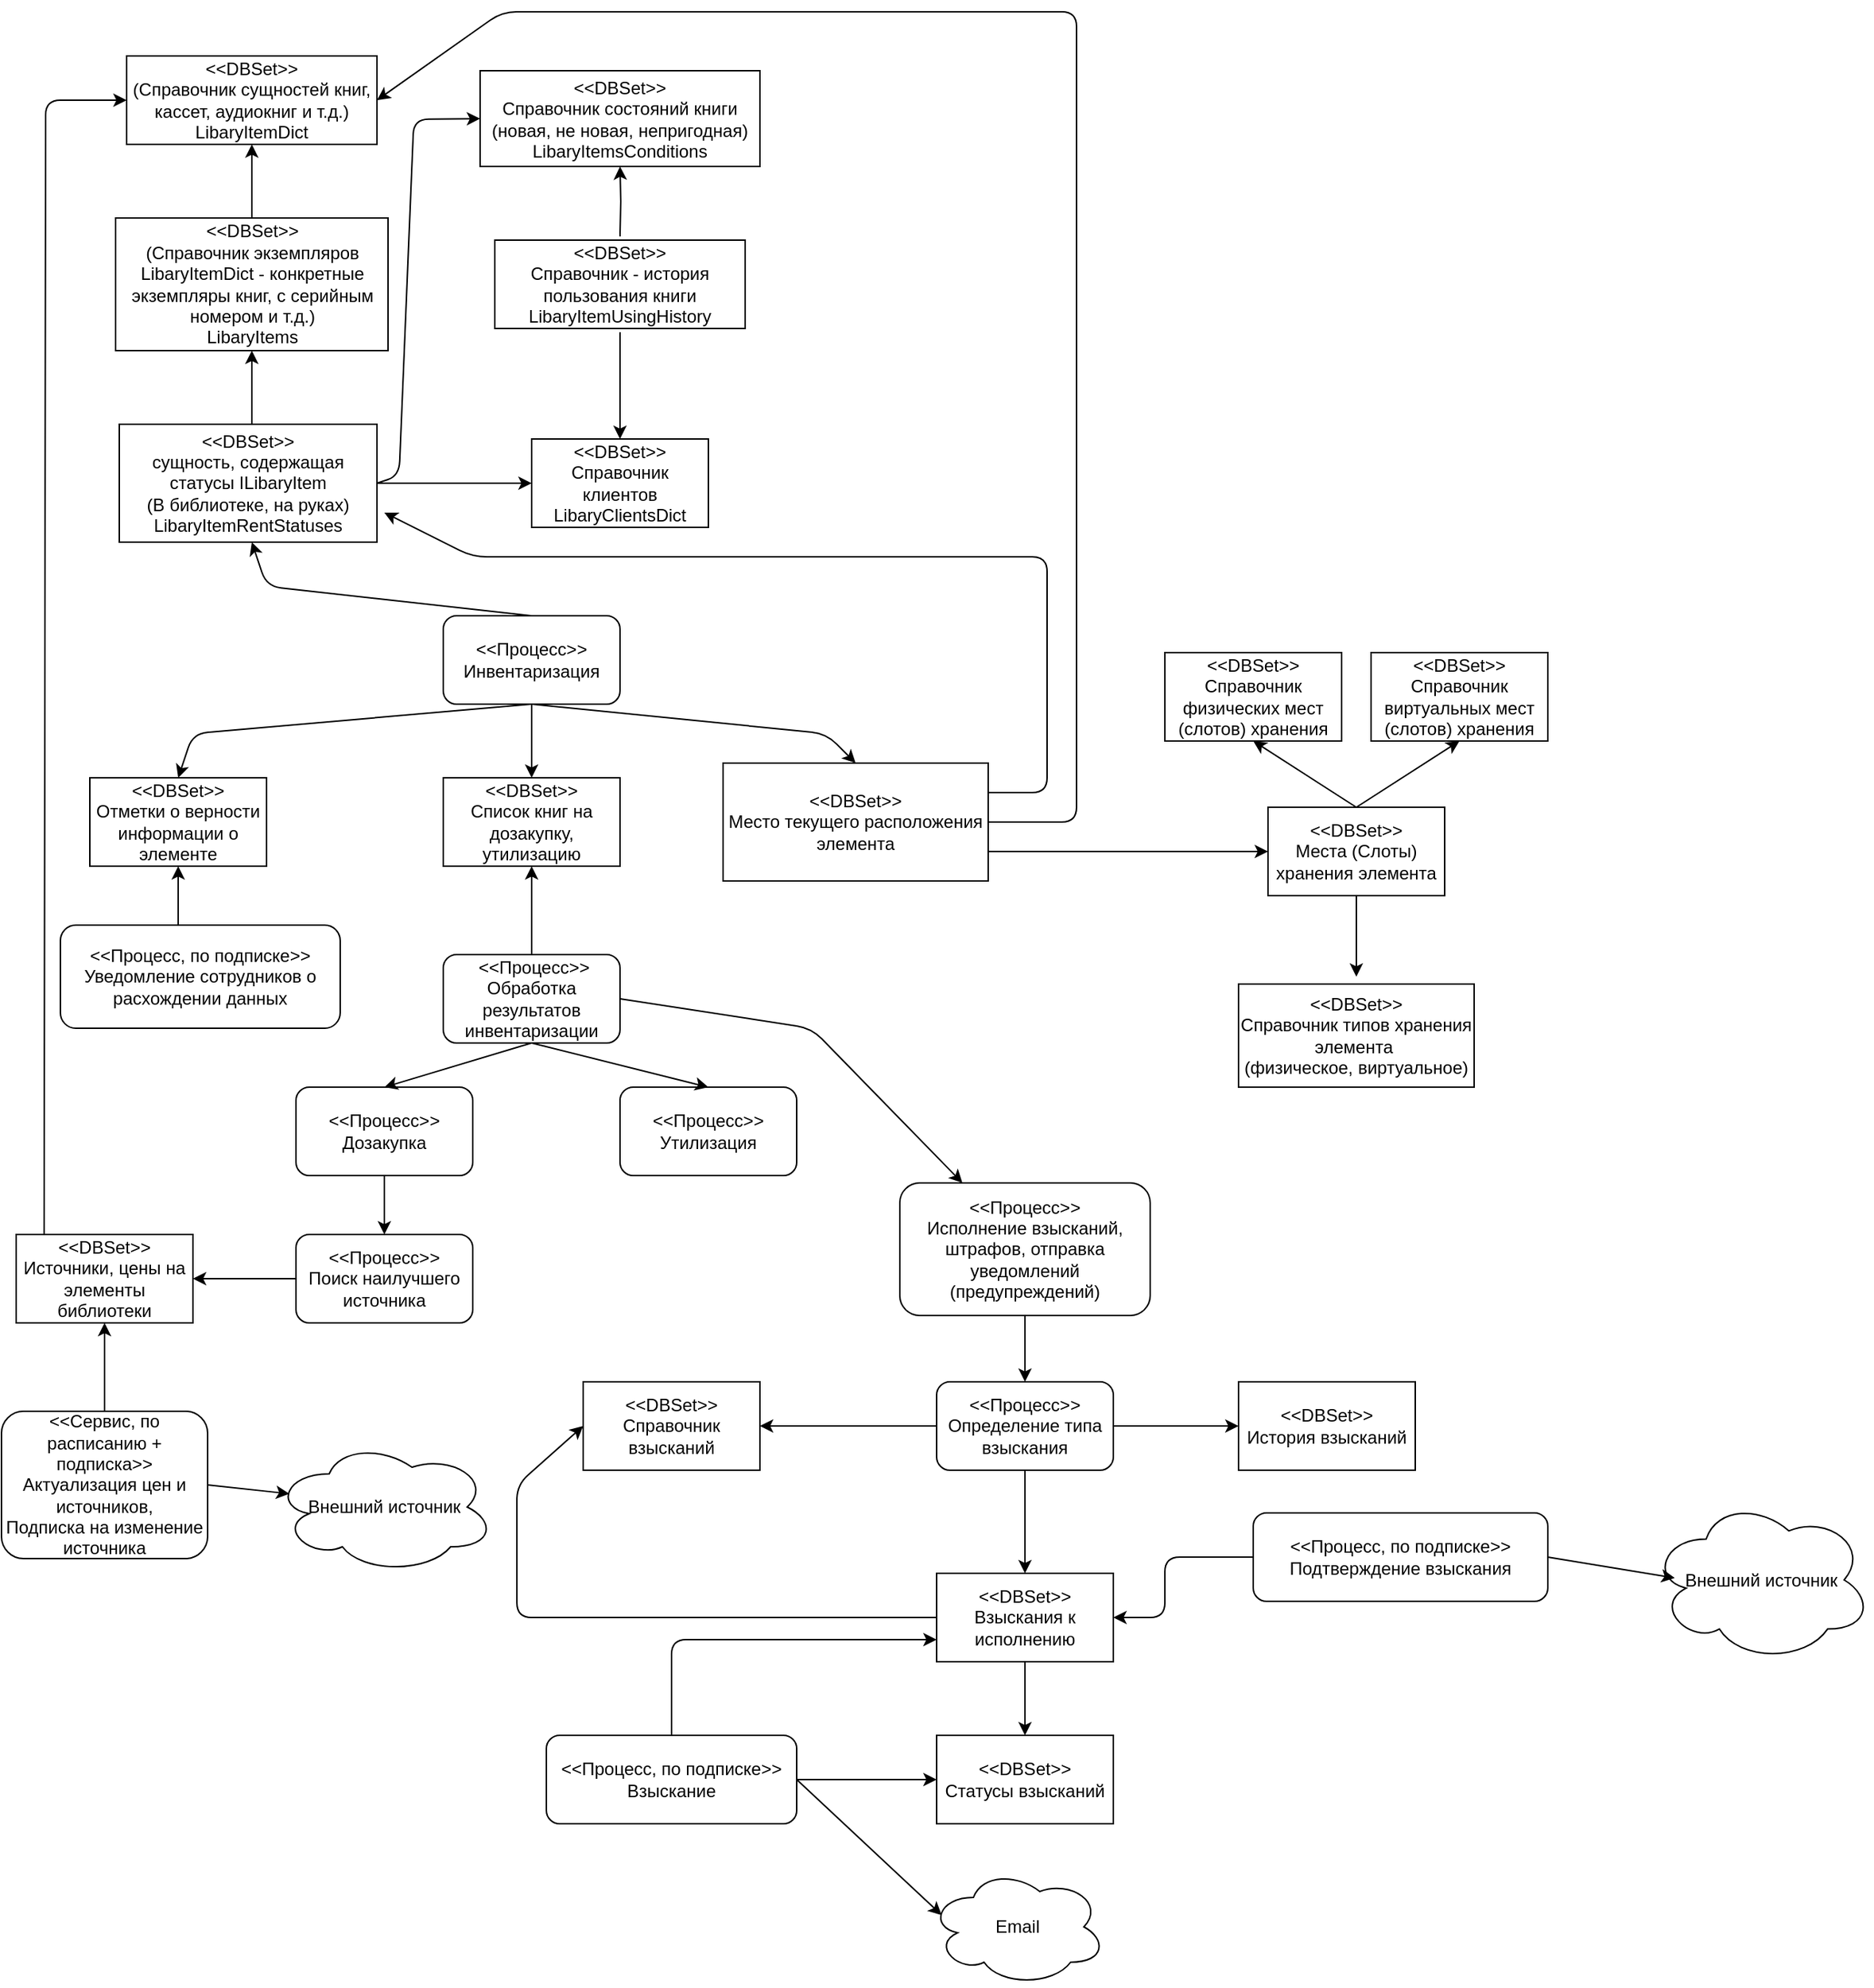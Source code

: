 <mxfile version="14.0.4" type="github">
  <diagram id="gK14NHplJyLcYUVit-RU" name="Page-1">
    <mxGraphModel dx="1422" dy="762" grid="1" gridSize="10" guides="1" tooltips="1" connect="1" arrows="1" fold="1" page="1" pageScale="1" pageWidth="827" pageHeight="1169" math="0" shadow="0">
      <root>
        <mxCell id="0" />
        <mxCell id="1" parent="0" />
        <mxCell id="wRO5aNu6ZZUKkR4L5Q84-1" value="&amp;lt;&amp;lt;Процесс&amp;gt;&amp;gt;&lt;br&gt;Инвентаризация" style="rounded=1;whiteSpace=wrap;html=1;" vertex="1" parent="1">
          <mxGeometry x="310" y="560" width="120" height="60" as="geometry" />
        </mxCell>
        <mxCell id="wRO5aNu6ZZUKkR4L5Q84-17" style="edgeStyle=orthogonalEdgeStyle;rounded=0;orthogonalLoop=1;jettySize=auto;html=1;" edge="1" parent="1">
          <mxGeometry relative="1" as="geometry">
            <mxPoint x="265" y="470" as="sourcePoint" />
            <mxPoint x="370" y="470" as="targetPoint" />
          </mxGeometry>
        </mxCell>
        <mxCell id="wRO5aNu6ZZUKkR4L5Q84-3" value="" style="endArrow=classic;html=1;exitX=0.5;exitY=0;exitDx=0;exitDy=0;entryX=0.5;entryY=1;entryDx=0;entryDy=0;" edge="1" parent="1" source="wRO5aNu6ZZUKkR4L5Q84-1">
          <mxGeometry width="50" height="50" relative="1" as="geometry">
            <mxPoint x="390" y="280" as="sourcePoint" />
            <mxPoint x="180" y="510" as="targetPoint" />
            <Array as="points">
              <mxPoint x="190" y="540" />
            </Array>
          </mxGeometry>
        </mxCell>
        <mxCell id="wRO5aNu6ZZUKkR4L5Q84-7" value="" style="endArrow=classic;html=1;entryX=0.5;entryY=1;entryDx=0;entryDy=0;exitX=0.5;exitY=0;exitDx=0;exitDy=0;" edge="1" parent="1" target="wRO5aNu6ZZUKkR4L5Q84-57">
          <mxGeometry width="50" height="50" relative="1" as="geometry">
            <mxPoint x="180" y="290" as="sourcePoint" />
            <mxPoint x="180" y="250" as="targetPoint" />
          </mxGeometry>
        </mxCell>
        <mxCell id="wRO5aNu6ZZUKkR4L5Q84-8" value="" style="endArrow=classic;html=1;exitX=0.5;exitY=0;exitDx=0;exitDy=0;entryX=0.5;entryY=1;entryDx=0;entryDy=0;" edge="1" parent="1">
          <mxGeometry width="50" height="50" relative="1" as="geometry">
            <mxPoint x="180" y="430" as="sourcePoint" />
            <mxPoint x="180" y="380" as="targetPoint" />
          </mxGeometry>
        </mxCell>
        <mxCell id="wRO5aNu6ZZUKkR4L5Q84-16" style="edgeStyle=orthogonalEdgeStyle;rounded=0;orthogonalLoop=1;jettySize=auto;html=1;entryX=0.5;entryY=1;entryDx=0;entryDy=0;" edge="1" parent="1" target="wRO5aNu6ZZUKkR4L5Q84-58">
          <mxGeometry relative="1" as="geometry">
            <mxPoint x="430" y="302.5" as="sourcePoint" />
            <mxPoint x="430" y="255" as="targetPoint" />
          </mxGeometry>
        </mxCell>
        <mxCell id="wRO5aNu6ZZUKkR4L5Q84-11" value="" style="endArrow=classic;html=1;entryX=0;entryY=0.5;entryDx=0;entryDy=0;exitX=1;exitY=0.5;exitDx=0;exitDy=0;" edge="1" parent="1" target="wRO5aNu6ZZUKkR4L5Q84-58">
          <mxGeometry width="50" height="50" relative="1" as="geometry">
            <mxPoint x="265" y="470" as="sourcePoint" />
            <mxPoint x="345" y="225" as="targetPoint" />
            <Array as="points">
              <mxPoint x="280" y="465" />
              <mxPoint x="290" y="223" />
            </Array>
          </mxGeometry>
        </mxCell>
        <mxCell id="wRO5aNu6ZZUKkR4L5Q84-12" value="" style="endArrow=classic;html=1;entryX=0.5;entryY=0;entryDx=0;entryDy=0;exitX=0.5;exitY=1;exitDx=0;exitDy=0;" edge="1" parent="1">
          <mxGeometry width="50" height="50" relative="1" as="geometry">
            <mxPoint x="430" y="367.5" as="sourcePoint" />
            <mxPoint x="430" y="440" as="targetPoint" />
          </mxGeometry>
        </mxCell>
        <mxCell id="wRO5aNu6ZZUKkR4L5Q84-20" value="" style="endArrow=classic;html=1;entryX=0.25;entryY=0;entryDx=0;entryDy=0;exitX=0.5;exitY=1;exitDx=0;exitDy=0;" edge="1" parent="1" source="wRO5aNu6ZZUKkR4L5Q84-1">
          <mxGeometry width="50" height="50" relative="1" as="geometry">
            <mxPoint x="390" y="360" as="sourcePoint" />
            <mxPoint x="590" y="660" as="targetPoint" />
            <Array as="points">
              <mxPoint x="570" y="640" />
            </Array>
          </mxGeometry>
        </mxCell>
        <mxCell id="wRO5aNu6ZZUKkR4L5Q84-24" value="" style="endArrow=classic;html=1;entryX=0.5;entryY=0;entryDx=0;entryDy=0;exitX=0.5;exitY=1;exitDx=0;exitDy=0;" edge="1" parent="1" source="wRO5aNu6ZZUKkR4L5Q84-1">
          <mxGeometry width="50" height="50" relative="1" as="geometry">
            <mxPoint x="390" y="520" as="sourcePoint" />
            <mxPoint x="130" y="670" as="targetPoint" />
            <Array as="points">
              <mxPoint x="140" y="640" />
            </Array>
          </mxGeometry>
        </mxCell>
        <mxCell id="wRO5aNu6ZZUKkR4L5Q84-25" value="" style="endArrow=classic;html=1;entryX=0.5;entryY=0;entryDx=0;entryDy=0;" edge="1" parent="1">
          <mxGeometry width="50" height="50" relative="1" as="geometry">
            <mxPoint x="370" y="620" as="sourcePoint" />
            <mxPoint x="370" y="670" as="targetPoint" />
          </mxGeometry>
        </mxCell>
        <mxCell id="wRO5aNu6ZZUKkR4L5Q84-27" value="" style="endArrow=classic;html=1;entryX=1;entryY=0.5;entryDx=0;entryDy=0;exitX=1;exitY=0.5;exitDx=0;exitDy=0;" edge="1" parent="1" source="wRO5aNu6ZZUKkR4L5Q84-66" target="wRO5aNu6ZZUKkR4L5Q84-57">
          <mxGeometry width="50" height="50" relative="1" as="geometry">
            <mxPoint x="710" y="700" as="sourcePoint" />
            <mxPoint x="265" y="208.98" as="targetPoint" />
            <Array as="points">
              <mxPoint x="740" y="700" />
              <mxPoint x="740" y="150" />
              <mxPoint x="350" y="150" />
            </Array>
          </mxGeometry>
        </mxCell>
        <mxCell id="wRO5aNu6ZZUKkR4L5Q84-34" value="" style="endArrow=classic;html=1;entryX=0.5;entryY=1;entryDx=0;entryDy=0;exitX=0.5;exitY=0;exitDx=0;exitDy=0;" edge="1" parent="1">
          <mxGeometry width="50" height="50" relative="1" as="geometry">
            <mxPoint x="930" y="690" as="sourcePoint" />
            <mxPoint x="860" y="645" as="targetPoint" />
          </mxGeometry>
        </mxCell>
        <mxCell id="wRO5aNu6ZZUKkR4L5Q84-35" value="" style="endArrow=classic;html=1;entryX=0.5;entryY=1;entryDx=0;entryDy=0;exitX=0.5;exitY=0;exitDx=0;exitDy=0;" edge="1" parent="1">
          <mxGeometry width="50" height="50" relative="1" as="geometry">
            <mxPoint x="930" y="690" as="sourcePoint" />
            <mxPoint x="1000" y="645" as="targetPoint" />
          </mxGeometry>
        </mxCell>
        <mxCell id="wRO5aNu6ZZUKkR4L5Q84-36" value="" style="endArrow=classic;html=1;entryX=0;entryY=0.5;entryDx=0;entryDy=0;exitX=1;exitY=0.75;exitDx=0;exitDy=0;" edge="1" parent="1" source="wRO5aNu6ZZUKkR4L5Q84-66">
          <mxGeometry width="50" height="50" relative="1" as="geometry">
            <mxPoint x="710" y="720" as="sourcePoint" />
            <mxPoint x="870" y="720" as="targetPoint" />
            <Array as="points">
              <mxPoint x="760" y="720" />
            </Array>
          </mxGeometry>
        </mxCell>
        <mxCell id="wRO5aNu6ZZUKkR4L5Q84-39" value="" style="endArrow=classic;html=1;exitX=1;exitY=0.25;exitDx=0;exitDy=0;" edge="1" parent="1" source="wRO5aNu6ZZUKkR4L5Q84-66">
          <mxGeometry width="50" height="50" relative="1" as="geometry">
            <mxPoint x="710" y="680" as="sourcePoint" />
            <mxPoint x="270" y="490" as="targetPoint" />
            <Array as="points">
              <mxPoint x="720" y="680" />
              <mxPoint x="720" y="520" />
              <mxPoint x="530" y="520" />
              <mxPoint x="330" y="520" />
            </Array>
          </mxGeometry>
        </mxCell>
        <mxCell id="wRO5aNu6ZZUKkR4L5Q84-40" value="" style="endArrow=classic;html=1;entryX=0.5;entryY=0;entryDx=0;entryDy=0;exitX=0.5;exitY=1;exitDx=0;exitDy=0;" edge="1" parent="1">
          <mxGeometry width="50" height="50" relative="1" as="geometry">
            <mxPoint x="930" y="750" as="sourcePoint" />
            <mxPoint x="930" y="805" as="targetPoint" />
          </mxGeometry>
        </mxCell>
        <mxCell id="wRO5aNu6ZZUKkR4L5Q84-42" style="edgeStyle=orthogonalEdgeStyle;rounded=0;orthogonalLoop=1;jettySize=auto;html=1;entryX=0.5;entryY=1;entryDx=0;entryDy=0;" edge="1" parent="1" source="wRO5aNu6ZZUKkR4L5Q84-41">
          <mxGeometry relative="1" as="geometry">
            <mxPoint x="370" y="730" as="targetPoint" />
          </mxGeometry>
        </mxCell>
        <mxCell id="wRO5aNu6ZZUKkR4L5Q84-41" value="&amp;nbsp;&amp;lt;&amp;lt;Процесс&amp;gt;&amp;gt;&lt;br&gt;Обработка результатов инвентаризации" style="rounded=1;whiteSpace=wrap;html=1;" vertex="1" parent="1">
          <mxGeometry x="310" y="790" width="120" height="60" as="geometry" />
        </mxCell>
        <mxCell id="wRO5aNu6ZZUKkR4L5Q84-43" value="&amp;lt;&amp;lt;Процесс&amp;gt;&amp;gt;&lt;br&gt;Утилизация" style="rounded=1;whiteSpace=wrap;html=1;" vertex="1" parent="1">
          <mxGeometry x="430" y="880" width="120" height="60" as="geometry" />
        </mxCell>
        <mxCell id="wRO5aNu6ZZUKkR4L5Q84-44" value="&amp;lt;&amp;lt;Процесс&amp;gt;&amp;gt;&lt;br&gt;Дозакупка" style="rounded=1;whiteSpace=wrap;html=1;" vertex="1" parent="1">
          <mxGeometry x="210" y="880" width="120" height="60" as="geometry" />
        </mxCell>
        <mxCell id="wRO5aNu6ZZUKkR4L5Q84-45" value="" style="endArrow=classic;html=1;entryX=0.5;entryY=0;entryDx=0;entryDy=0;exitX=0.5;exitY=1;exitDx=0;exitDy=0;" edge="1" parent="1" source="wRO5aNu6ZZUKkR4L5Q84-41" target="wRO5aNu6ZZUKkR4L5Q84-44">
          <mxGeometry width="50" height="50" relative="1" as="geometry">
            <mxPoint x="390" y="870" as="sourcePoint" />
            <mxPoint x="440" y="820" as="targetPoint" />
          </mxGeometry>
        </mxCell>
        <mxCell id="wRO5aNu6ZZUKkR4L5Q84-46" value="" style="endArrow=classic;html=1;entryX=0.5;entryY=0;entryDx=0;entryDy=0;exitX=0.5;exitY=1;exitDx=0;exitDy=0;" edge="1" parent="1" source="wRO5aNu6ZZUKkR4L5Q84-41" target="wRO5aNu6ZZUKkR4L5Q84-43">
          <mxGeometry width="50" height="50" relative="1" as="geometry">
            <mxPoint x="390" y="870" as="sourcePoint" />
            <mxPoint x="440" y="820" as="targetPoint" />
          </mxGeometry>
        </mxCell>
        <mxCell id="wRO5aNu6ZZUKkR4L5Q84-49" value="" style="endArrow=classic;html=1;entryX=0;entryY=0.5;entryDx=0;entryDy=0;exitX=0.158;exitY=0;exitDx=0;exitDy=0;exitPerimeter=0;" edge="1" parent="1" target="wRO5aNu6ZZUKkR4L5Q84-57">
          <mxGeometry width="50" height="50" relative="1" as="geometry">
            <mxPoint x="38.96" y="980" as="sourcePoint" />
            <mxPoint x="95" y="215" as="targetPoint" />
            <Array as="points">
              <mxPoint x="40" y="210" />
            </Array>
          </mxGeometry>
        </mxCell>
        <mxCell id="wRO5aNu6ZZUKkR4L5Q84-50" value="&amp;lt;&amp;lt;Процесс&amp;gt;&amp;gt;&lt;br&gt;Поиск наилучшего источника" style="rounded=1;whiteSpace=wrap;html=1;" vertex="1" parent="1">
          <mxGeometry x="210" y="980" width="120" height="60" as="geometry" />
        </mxCell>
        <mxCell id="wRO5aNu6ZZUKkR4L5Q84-51" value="" style="endArrow=classic;html=1;entryX=0.5;entryY=0;entryDx=0;entryDy=0;exitX=0.5;exitY=1;exitDx=0;exitDy=0;" edge="1" parent="1" source="wRO5aNu6ZZUKkR4L5Q84-44" target="wRO5aNu6ZZUKkR4L5Q84-50">
          <mxGeometry width="50" height="50" relative="1" as="geometry">
            <mxPoint x="390" y="980" as="sourcePoint" />
            <mxPoint x="440" y="930" as="targetPoint" />
          </mxGeometry>
        </mxCell>
        <mxCell id="wRO5aNu6ZZUKkR4L5Q84-52" value="" style="endArrow=classic;html=1;entryX=1;entryY=0.5;entryDx=0;entryDy=0;exitX=0;exitY=0.5;exitDx=0;exitDy=0;" edge="1" parent="1" source="wRO5aNu6ZZUKkR4L5Q84-50">
          <mxGeometry width="50" height="50" relative="1" as="geometry">
            <mxPoint x="390" y="980" as="sourcePoint" />
            <mxPoint x="140" y="1010" as="targetPoint" />
          </mxGeometry>
        </mxCell>
        <mxCell id="wRO5aNu6ZZUKkR4L5Q84-54" style="edgeStyle=orthogonalEdgeStyle;rounded=0;orthogonalLoop=1;jettySize=auto;html=1;entryX=0.5;entryY=1;entryDx=0;entryDy=0;" edge="1" parent="1" source="wRO5aNu6ZZUKkR4L5Q84-53">
          <mxGeometry relative="1" as="geometry">
            <mxPoint x="80" y="1040" as="targetPoint" />
          </mxGeometry>
        </mxCell>
        <mxCell id="wRO5aNu6ZZUKkR4L5Q84-53" value="&amp;lt;&amp;lt;Сервис, по расписанию + подписка&amp;gt;&amp;gt;&lt;br&gt;Актуализация цен и источников,&lt;br&gt;Подписка на изменение источника" style="rounded=1;whiteSpace=wrap;html=1;" vertex="1" parent="1">
          <mxGeometry x="10" y="1100" width="140" height="100" as="geometry" />
        </mxCell>
        <mxCell id="wRO5aNu6ZZUKkR4L5Q84-77" style="edgeStyle=orthogonalEdgeStyle;rounded=0;orthogonalLoop=1;jettySize=auto;html=1;entryX=0.5;entryY=0;entryDx=0;entryDy=0;" edge="1" parent="1" source="wRO5aNu6ZZUKkR4L5Q84-55" target="wRO5aNu6ZZUKkR4L5Q84-76">
          <mxGeometry relative="1" as="geometry" />
        </mxCell>
        <mxCell id="wRO5aNu6ZZUKkR4L5Q84-55" value="&amp;lt;&amp;lt;Процесс&amp;gt;&amp;gt;&lt;br&gt;Исполнение взысканий, штрафов, отправка уведомлений (предупреждений)" style="rounded=1;whiteSpace=wrap;html=1;" vertex="1" parent="1">
          <mxGeometry x="620" y="945" width="170" height="90" as="geometry" />
        </mxCell>
        <mxCell id="wRO5aNu6ZZUKkR4L5Q84-57" value="&lt;span&gt;&amp;lt;&amp;lt;DBSet&amp;gt;&amp;gt;&lt;/span&gt;&lt;br&gt;&lt;span&gt;(Справочник сущностей книг, кассет, аудиокниг и т.д.)&lt;/span&gt;&lt;br&gt;&lt;span&gt;LibaryItemDict&lt;/span&gt;" style="rounded=0;whiteSpace=wrap;html=1;" vertex="1" parent="1">
          <mxGeometry x="95" y="180" width="170" height="60" as="geometry" />
        </mxCell>
        <mxCell id="wRO5aNu6ZZUKkR4L5Q84-58" value="&lt;span&gt;&amp;lt;&amp;lt;DBSet&amp;gt;&amp;gt;&lt;/span&gt;&lt;br&gt;&lt;span&gt;Справочник состояний книги&lt;/span&gt;&lt;br&gt;&lt;span&gt;(новая, не новая, непригодная)&lt;/span&gt;&lt;br&gt;&lt;span&gt;LibaryItemsConditions&lt;/span&gt;" style="rounded=0;whiteSpace=wrap;html=1;" vertex="1" parent="1">
          <mxGeometry x="335" y="190" width="190" height="65" as="geometry" />
        </mxCell>
        <mxCell id="wRO5aNu6ZZUKkR4L5Q84-60" value="&lt;span&gt;&amp;lt;&amp;lt;DBSet&amp;gt;&amp;gt;&lt;/span&gt;&lt;br&gt;&lt;span&gt;Справочник - история пользования книги&lt;/span&gt;&lt;br&gt;&lt;span&gt;LibaryItemUsingHistory&lt;/span&gt;" style="rounded=0;whiteSpace=wrap;html=1;" vertex="1" parent="1">
          <mxGeometry x="345" y="305" width="170" height="60" as="geometry" />
        </mxCell>
        <mxCell id="wRO5aNu6ZZUKkR4L5Q84-61" value="&lt;span&gt;&amp;lt;&amp;lt;DBSet&amp;gt;&amp;gt;&lt;/span&gt;&lt;br&gt;&lt;span&gt;(Справочник экземпляров LibaryItemDict - конкретные экземпляры книг, с серийным номером и т.д.)&lt;/span&gt;&lt;br&gt;&lt;span&gt;LibaryItems&lt;/span&gt;" style="rounded=0;whiteSpace=wrap;html=1;" vertex="1" parent="1">
          <mxGeometry x="87.5" y="290" width="185" height="90" as="geometry" />
        </mxCell>
        <mxCell id="wRO5aNu6ZZUKkR4L5Q84-62" value="&lt;span&gt;&amp;lt;&amp;lt;DBSet&amp;gt;&amp;gt;&lt;/span&gt;&lt;br&gt;&lt;span&gt;Справочник клиентов&lt;/span&gt;&lt;br&gt;&lt;span&gt;LibaryClientsDict&lt;/span&gt;" style="rounded=0;whiteSpace=wrap;html=1;" vertex="1" parent="1">
          <mxGeometry x="370" y="440" width="120" height="60" as="geometry" />
        </mxCell>
        <mxCell id="wRO5aNu6ZZUKkR4L5Q84-63" value="&lt;span&gt;&amp;lt;&amp;lt;DBSet&amp;gt;&amp;gt;&lt;/span&gt;&lt;br&gt;&lt;span&gt;сущность, содержащая статусы ILibaryItem&lt;/span&gt;&lt;br&gt;&lt;span&gt;(В библиотеке, на руках)&lt;/span&gt;&lt;br&gt;&lt;span&gt;LibaryItemRentStatuses&lt;/span&gt;" style="rounded=0;whiteSpace=wrap;html=1;" vertex="1" parent="1">
          <mxGeometry x="90" y="430" width="175" height="80" as="geometry" />
        </mxCell>
        <mxCell id="wRO5aNu6ZZUKkR4L5Q84-64" value="&lt;span&gt;&amp;lt;&amp;lt;DBSet&amp;gt;&amp;gt;&lt;/span&gt;&lt;br&gt;&lt;span&gt;Отметки о верности информации о элементе&lt;/span&gt;" style="rounded=0;whiteSpace=wrap;html=1;" vertex="1" parent="1">
          <mxGeometry x="70" y="670" width="120" height="60" as="geometry" />
        </mxCell>
        <mxCell id="wRO5aNu6ZZUKkR4L5Q84-65" value="&lt;span&gt;&amp;lt;&amp;lt;DBSet&amp;gt;&amp;gt;&lt;/span&gt;&lt;br&gt;&lt;span&gt;Список книг на дозакупку, утилизацию&lt;/span&gt;" style="rounded=0;whiteSpace=wrap;html=1;" vertex="1" parent="1">
          <mxGeometry x="310" y="670" width="120" height="60" as="geometry" />
        </mxCell>
        <mxCell id="wRO5aNu6ZZUKkR4L5Q84-66" value="&lt;span&gt;&amp;lt;&amp;lt;DBSet&amp;gt;&amp;gt;&lt;/span&gt;&lt;br&gt;&lt;span&gt;Место текущего расположения элемента&lt;/span&gt;" style="rounded=0;whiteSpace=wrap;html=1;" vertex="1" parent="1">
          <mxGeometry x="500" y="660" width="180" height="80" as="geometry" />
        </mxCell>
        <mxCell id="wRO5aNu6ZZUKkR4L5Q84-67" value="&lt;span&gt;&amp;lt;&amp;lt;DBSet&amp;gt;&amp;gt;&lt;/span&gt;&lt;br&gt;&lt;span&gt;Источники, цены на элементы библиотеки&lt;/span&gt;" style="rounded=0;whiteSpace=wrap;html=1;" vertex="1" parent="1">
          <mxGeometry x="20" y="980" width="120" height="60" as="geometry" />
        </mxCell>
        <mxCell id="wRO5aNu6ZZUKkR4L5Q84-69" value="&lt;span&gt;&amp;lt;&amp;lt;DBSet&amp;gt;&amp;gt;&lt;/span&gt;&lt;br&gt;&lt;span&gt;Справочник физических мест (слотов) хранения&lt;/span&gt;" style="rounded=0;whiteSpace=wrap;html=1;" vertex="1" parent="1">
          <mxGeometry x="800" y="585" width="120" height="60" as="geometry" />
        </mxCell>
        <mxCell id="wRO5aNu6ZZUKkR4L5Q84-70" value="&lt;span&gt;&amp;lt;&amp;lt;DBSet&amp;gt;&amp;gt;&lt;/span&gt;&lt;br&gt;&lt;span&gt;Справочник виртуальных мест (слотов) хранения&lt;/span&gt;" style="rounded=0;whiteSpace=wrap;html=1;" vertex="1" parent="1">
          <mxGeometry x="940" y="585" width="120" height="60" as="geometry" />
        </mxCell>
        <mxCell id="wRO5aNu6ZZUKkR4L5Q84-71" value="&lt;span&gt;&amp;lt;&amp;lt;DBSet&amp;gt;&amp;gt;&lt;/span&gt;&lt;br&gt;&lt;span&gt;Места (Слоты) хранения элемента&lt;/span&gt;" style="rounded=0;whiteSpace=wrap;html=1;" vertex="1" parent="1">
          <mxGeometry x="870" y="690" width="120" height="60" as="geometry" />
        </mxCell>
        <mxCell id="wRO5aNu6ZZUKkR4L5Q84-73" value="&lt;span&gt;&amp;lt;&amp;lt;DBSet&amp;gt;&amp;gt;&lt;/span&gt;&lt;br&gt;&lt;span&gt;Справочник типов хранения элемента&amp;nbsp;&lt;/span&gt;&lt;br&gt;&lt;span&gt;(физическое, виртуальное)&lt;/span&gt;" style="rounded=0;whiteSpace=wrap;html=1;" vertex="1" parent="1">
          <mxGeometry x="850" y="810" width="160" height="70" as="geometry" />
        </mxCell>
        <mxCell id="wRO5aNu6ZZUKkR4L5Q84-74" value="&amp;lt;&amp;lt;DBSet&amp;gt;&amp;gt;&lt;br&gt;Справочник взысканий" style="rounded=0;whiteSpace=wrap;html=1;" vertex="1" parent="1">
          <mxGeometry x="405" y="1080" width="120" height="60" as="geometry" />
        </mxCell>
        <mxCell id="wRO5aNu6ZZUKkR4L5Q84-75" value="" style="endArrow=classic;html=1;entryX=0.25;entryY=0;entryDx=0;entryDy=0;exitX=1;exitY=0.5;exitDx=0;exitDy=0;" edge="1" parent="1" source="wRO5aNu6ZZUKkR4L5Q84-41" target="wRO5aNu6ZZUKkR4L5Q84-55">
          <mxGeometry width="50" height="50" relative="1" as="geometry">
            <mxPoint x="390" y="840" as="sourcePoint" />
            <mxPoint x="440" y="790" as="targetPoint" />
            <Array as="points">
              <mxPoint x="560" y="840" />
            </Array>
          </mxGeometry>
        </mxCell>
        <mxCell id="wRO5aNu6ZZUKkR4L5Q84-76" value="&amp;lt;&amp;lt;Процесс&amp;gt;&amp;gt;&lt;br&gt;Определение типа взыскания" style="rounded=1;whiteSpace=wrap;html=1;" vertex="1" parent="1">
          <mxGeometry x="645" y="1080" width="120" height="60" as="geometry" />
        </mxCell>
        <mxCell id="wRO5aNu6ZZUKkR4L5Q84-78" value="&amp;lt;&amp;lt;DBSet&amp;gt;&amp;gt;&lt;br&gt;Взыскания к исполнению" style="rounded=0;whiteSpace=wrap;html=1;" vertex="1" parent="1">
          <mxGeometry x="645" y="1210" width="120" height="60" as="geometry" />
        </mxCell>
        <mxCell id="wRO5aNu6ZZUKkR4L5Q84-80" value="&amp;lt;&amp;lt;DBSet&amp;gt;&amp;gt;&lt;br&gt;История взысканий" style="rounded=0;whiteSpace=wrap;html=1;" vertex="1" parent="1">
          <mxGeometry x="850" y="1080" width="120" height="60" as="geometry" />
        </mxCell>
        <mxCell id="wRO5aNu6ZZUKkR4L5Q84-81" value="" style="endArrow=classic;html=1;entryX=0;entryY=0.5;entryDx=0;entryDy=0;exitX=0;exitY=0.5;exitDx=0;exitDy=0;" edge="1" parent="1" source="wRO5aNu6ZZUKkR4L5Q84-78" target="wRO5aNu6ZZUKkR4L5Q84-74">
          <mxGeometry width="50" height="50" relative="1" as="geometry">
            <mxPoint x="390" y="1110" as="sourcePoint" />
            <mxPoint x="440" y="1060" as="targetPoint" />
            <Array as="points">
              <mxPoint x="360" y="1240" />
              <mxPoint x="360" y="1150" />
            </Array>
          </mxGeometry>
        </mxCell>
        <mxCell id="wRO5aNu6ZZUKkR4L5Q84-82" value="" style="endArrow=classic;html=1;entryX=1;entryY=0.5;entryDx=0;entryDy=0;exitX=0;exitY=0.5;exitDx=0;exitDy=0;" edge="1" parent="1" source="wRO5aNu6ZZUKkR4L5Q84-76" target="wRO5aNu6ZZUKkR4L5Q84-74">
          <mxGeometry width="50" height="50" relative="1" as="geometry">
            <mxPoint x="390" y="1110" as="sourcePoint" />
            <mxPoint x="440" y="1060" as="targetPoint" />
          </mxGeometry>
        </mxCell>
        <mxCell id="wRO5aNu6ZZUKkR4L5Q84-85" value="" style="endArrow=classic;html=1;entryX=0.5;entryY=0;entryDx=0;entryDy=0;exitX=0.5;exitY=1;exitDx=0;exitDy=0;" edge="1" parent="1" source="wRO5aNu6ZZUKkR4L5Q84-76" target="wRO5aNu6ZZUKkR4L5Q84-78">
          <mxGeometry width="50" height="50" relative="1" as="geometry">
            <mxPoint x="390" y="1210" as="sourcePoint" />
            <mxPoint x="440" y="1160" as="targetPoint" />
          </mxGeometry>
        </mxCell>
        <mxCell id="wRO5aNu6ZZUKkR4L5Q84-86" value="&amp;lt;&amp;lt;Процесс, по подписке&amp;gt;&amp;gt;&lt;br&gt;Взыскание" style="rounded=1;whiteSpace=wrap;html=1;" vertex="1" parent="1">
          <mxGeometry x="380" y="1320" width="170" height="60" as="geometry" />
        </mxCell>
        <mxCell id="wRO5aNu6ZZUKkR4L5Q84-89" value="" style="endArrow=classic;html=1;entryX=0;entryY=0.75;entryDx=0;entryDy=0;exitX=0.5;exitY=0;exitDx=0;exitDy=0;" edge="1" parent="1" source="wRO5aNu6ZZUKkR4L5Q84-86" target="wRO5aNu6ZZUKkR4L5Q84-78">
          <mxGeometry width="50" height="50" relative="1" as="geometry">
            <mxPoint x="390" y="1290" as="sourcePoint" />
            <mxPoint x="440" y="1240" as="targetPoint" />
            <Array as="points">
              <mxPoint x="465" y="1255" />
            </Array>
          </mxGeometry>
        </mxCell>
        <mxCell id="wRO5aNu6ZZUKkR4L5Q84-90" value="" style="endArrow=classic;html=1;entryX=0;entryY=0.5;entryDx=0;entryDy=0;exitX=1;exitY=0.5;exitDx=0;exitDy=0;" edge="1" parent="1" source="wRO5aNu6ZZUKkR4L5Q84-76" target="wRO5aNu6ZZUKkR4L5Q84-80">
          <mxGeometry width="50" height="50" relative="1" as="geometry">
            <mxPoint x="390" y="1290" as="sourcePoint" />
            <mxPoint x="440" y="1240" as="targetPoint" />
          </mxGeometry>
        </mxCell>
        <mxCell id="wRO5aNu6ZZUKkR4L5Q84-91" value="&amp;lt;&amp;lt;Процесс, по подписке&amp;gt;&amp;gt;&lt;br&gt;Подтверждение взыскания" style="rounded=1;whiteSpace=wrap;html=1;" vertex="1" parent="1">
          <mxGeometry x="860" y="1169" width="200" height="60" as="geometry" />
        </mxCell>
        <mxCell id="wRO5aNu6ZZUKkR4L5Q84-92" value="&amp;lt;&amp;lt;DBSet&amp;gt;&amp;gt;&lt;br&gt;Статусы взысканий" style="rounded=0;whiteSpace=wrap;html=1;" vertex="1" parent="1">
          <mxGeometry x="645" y="1320" width="120" height="60" as="geometry" />
        </mxCell>
        <mxCell id="wRO5aNu6ZZUKkR4L5Q84-93" value="" style="endArrow=classic;html=1;entryX=0.5;entryY=0;entryDx=0;entryDy=0;exitX=0.5;exitY=1;exitDx=0;exitDy=0;" edge="1" parent="1" source="wRO5aNu6ZZUKkR4L5Q84-78" target="wRO5aNu6ZZUKkR4L5Q84-92">
          <mxGeometry width="50" height="50" relative="1" as="geometry">
            <mxPoint x="740" y="1260" as="sourcePoint" />
            <mxPoint x="790" y="1210" as="targetPoint" />
          </mxGeometry>
        </mxCell>
        <mxCell id="wRO5aNu6ZZUKkR4L5Q84-94" value="" style="endArrow=classic;html=1;entryX=0;entryY=0.5;entryDx=0;entryDy=0;exitX=1;exitY=0.5;exitDx=0;exitDy=0;" edge="1" parent="1" source="wRO5aNu6ZZUKkR4L5Q84-86" target="wRO5aNu6ZZUKkR4L5Q84-92">
          <mxGeometry width="50" height="50" relative="1" as="geometry">
            <mxPoint x="740" y="1260" as="sourcePoint" />
            <mxPoint x="790" y="1210" as="targetPoint" />
            <Array as="points">
              <mxPoint x="600" y="1350" />
            </Array>
          </mxGeometry>
        </mxCell>
        <mxCell id="wRO5aNu6ZZUKkR4L5Q84-95" value="Внешний источник" style="ellipse;shape=cloud;whiteSpace=wrap;html=1;" vertex="1" parent="1">
          <mxGeometry x="1130" y="1159" width="150" height="111" as="geometry" />
        </mxCell>
        <mxCell id="wRO5aNu6ZZUKkR4L5Q84-96" value="" style="endArrow=classic;html=1;exitX=1;exitY=0.5;exitDx=0;exitDy=0;entryX=0.108;entryY=0.488;entryDx=0;entryDy=0;entryPerimeter=0;" edge="1" parent="1" source="wRO5aNu6ZZUKkR4L5Q84-91" target="wRO5aNu6ZZUKkR4L5Q84-95">
          <mxGeometry width="50" height="50" relative="1" as="geometry">
            <mxPoint x="740" y="1260" as="sourcePoint" />
            <mxPoint x="1140" y="1240" as="targetPoint" />
          </mxGeometry>
        </mxCell>
        <mxCell id="wRO5aNu6ZZUKkR4L5Q84-98" value="" style="endArrow=classic;html=1;exitX=0;exitY=0.5;exitDx=0;exitDy=0;entryX=1;entryY=0.5;entryDx=0;entryDy=0;" edge="1" parent="1" source="wRO5aNu6ZZUKkR4L5Q84-91" target="wRO5aNu6ZZUKkR4L5Q84-78">
          <mxGeometry width="50" height="50" relative="1" as="geometry">
            <mxPoint x="740" y="1260" as="sourcePoint" />
            <mxPoint x="770" y="1240" as="targetPoint" />
            <Array as="points">
              <mxPoint x="800" y="1199" />
              <mxPoint x="800" y="1240" />
            </Array>
          </mxGeometry>
        </mxCell>
        <mxCell id="wRO5aNu6ZZUKkR4L5Q84-99" value="&lt;span&gt;Внешний источник&lt;/span&gt;" style="ellipse;shape=cloud;whiteSpace=wrap;html=1;" vertex="1" parent="1">
          <mxGeometry x="195" y="1120" width="150" height="90" as="geometry" />
        </mxCell>
        <mxCell id="wRO5aNu6ZZUKkR4L5Q84-101" value="" style="endArrow=classic;html=1;exitX=1;exitY=0.5;exitDx=0;exitDy=0;entryX=0.07;entryY=0.4;entryDx=0;entryDy=0;entryPerimeter=0;" edge="1" parent="1" source="wRO5aNu6ZZUKkR4L5Q84-53" target="wRO5aNu6ZZUKkR4L5Q84-99">
          <mxGeometry width="50" height="50" relative="1" as="geometry">
            <mxPoint x="670" y="1160" as="sourcePoint" />
            <mxPoint x="720" y="1110" as="targetPoint" />
          </mxGeometry>
        </mxCell>
        <mxCell id="wRO5aNu6ZZUKkR4L5Q84-102" value="Email" style="ellipse;shape=cloud;whiteSpace=wrap;html=1;" vertex="1" parent="1">
          <mxGeometry x="640" y="1410" width="120" height="80" as="geometry" />
        </mxCell>
        <mxCell id="wRO5aNu6ZZUKkR4L5Q84-103" value="" style="endArrow=classic;html=1;entryX=0.07;entryY=0.4;entryDx=0;entryDy=0;entryPerimeter=0;exitX=1;exitY=0.5;exitDx=0;exitDy=0;" edge="1" parent="1" source="wRO5aNu6ZZUKkR4L5Q84-86" target="wRO5aNu6ZZUKkR4L5Q84-102">
          <mxGeometry width="50" height="50" relative="1" as="geometry">
            <mxPoint x="670" y="1360" as="sourcePoint" />
            <mxPoint x="720" y="1310" as="targetPoint" />
          </mxGeometry>
        </mxCell>
        <mxCell id="wRO5aNu6ZZUKkR4L5Q84-104" value="&amp;lt;&amp;lt;Процесс, по подписке&amp;gt;&amp;gt;&lt;br&gt;Уведомление сотрудников о расхождении данных" style="rounded=1;whiteSpace=wrap;html=1;" vertex="1" parent="1">
          <mxGeometry x="50" y="770" width="190" height="70" as="geometry" />
        </mxCell>
        <mxCell id="wRO5aNu6ZZUKkR4L5Q84-106" value="" style="endArrow=classic;html=1;entryX=0.5;entryY=1;entryDx=0;entryDy=0;exitX=0.421;exitY=0;exitDx=0;exitDy=0;exitPerimeter=0;" edge="1" parent="1" source="wRO5aNu6ZZUKkR4L5Q84-104" target="wRO5aNu6ZZUKkR4L5Q84-64">
          <mxGeometry width="50" height="50" relative="1" as="geometry">
            <mxPoint x="670" y="820" as="sourcePoint" />
            <mxPoint x="720" y="770" as="targetPoint" />
          </mxGeometry>
        </mxCell>
      </root>
    </mxGraphModel>
  </diagram>
</mxfile>
